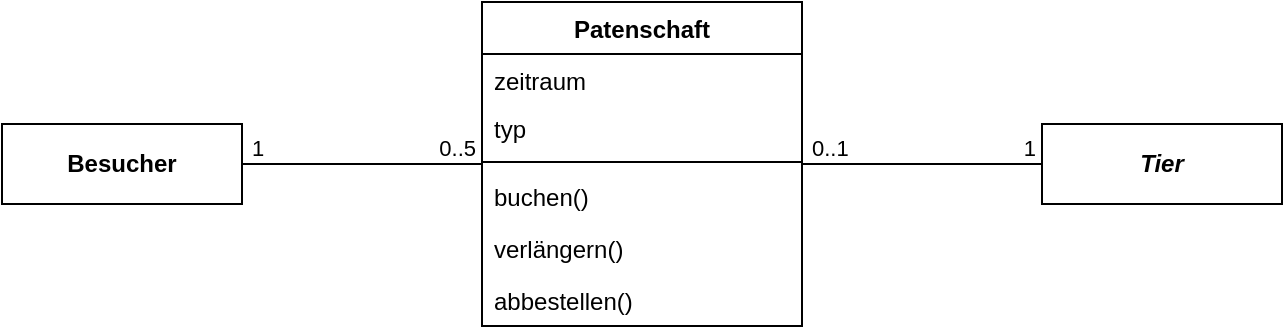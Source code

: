 <mxfile version="24.3.0" type="device">
  <diagram name="Seite-1" id="wlS4hwImjeKEcYyTs1Ia">
    <mxGraphModel dx="1050" dy="566" grid="1" gridSize="10" guides="1" tooltips="1" connect="1" arrows="1" fold="1" page="1" pageScale="1" pageWidth="827" pageHeight="1169" math="0" shadow="0">
      <root>
        <mxCell id="0" />
        <mxCell id="1" parent="0" />
        <mxCell id="-HCgSSspO8o6RxL8pHxS-1" value="Patenschaft" style="swimlane;fontStyle=1;align=center;verticalAlign=top;childLayout=stackLayout;horizontal=1;startSize=26;horizontalStack=0;resizeParent=1;resizeParentMax=0;resizeLast=0;collapsible=1;marginBottom=0;whiteSpace=wrap;html=1;" parent="1" vertex="1">
          <mxGeometry x="320" y="219" width="160" height="162" as="geometry" />
        </mxCell>
        <mxCell id="-HCgSSspO8o6RxL8pHxS-2" value="zeitraum" style="text;strokeColor=none;fillColor=none;align=left;verticalAlign=top;spacingLeft=4;spacingRight=4;overflow=hidden;rotatable=0;points=[[0,0.5],[1,0.5]];portConstraint=eastwest;whiteSpace=wrap;html=1;" parent="-HCgSSspO8o6RxL8pHxS-1" vertex="1">
          <mxGeometry y="26" width="160" height="24" as="geometry" />
        </mxCell>
        <mxCell id="-HCgSSspO8o6RxL8pHxS-3" value="typ" style="text;strokeColor=none;fillColor=none;align=left;verticalAlign=top;spacingLeft=4;spacingRight=4;overflow=hidden;rotatable=0;points=[[0,0.5],[1,0.5]];portConstraint=eastwest;whiteSpace=wrap;html=1;" parent="-HCgSSspO8o6RxL8pHxS-1" vertex="1">
          <mxGeometry y="50" width="160" height="26" as="geometry" />
        </mxCell>
        <mxCell id="-HCgSSspO8o6RxL8pHxS-4" value="" style="line;strokeWidth=1;fillColor=none;align=left;verticalAlign=middle;spacingTop=-1;spacingLeft=3;spacingRight=3;rotatable=0;labelPosition=right;points=[];portConstraint=eastwest;strokeColor=inherit;" parent="-HCgSSspO8o6RxL8pHxS-1" vertex="1">
          <mxGeometry y="76" width="160" height="8" as="geometry" />
        </mxCell>
        <mxCell id="-HCgSSspO8o6RxL8pHxS-5" value="buchen()" style="text;strokeColor=none;fillColor=none;align=left;verticalAlign=top;spacingLeft=4;spacingRight=4;overflow=hidden;rotatable=0;points=[[0,0.5],[1,0.5]];portConstraint=eastwest;whiteSpace=wrap;html=1;" parent="-HCgSSspO8o6RxL8pHxS-1" vertex="1">
          <mxGeometry y="84" width="160" height="26" as="geometry" />
        </mxCell>
        <mxCell id="-HCgSSspO8o6RxL8pHxS-6" value="verlängern()" style="text;strokeColor=none;fillColor=none;align=left;verticalAlign=top;spacingLeft=4;spacingRight=4;overflow=hidden;rotatable=0;points=[[0,0.5],[1,0.5]];portConstraint=eastwest;whiteSpace=wrap;html=1;" parent="-HCgSSspO8o6RxL8pHxS-1" vertex="1">
          <mxGeometry y="110" width="160" height="26" as="geometry" />
        </mxCell>
        <mxCell id="-HCgSSspO8o6RxL8pHxS-7" value="&lt;div&gt;abbestellen()&lt;/div&gt;" style="text;strokeColor=none;fillColor=none;align=left;verticalAlign=top;spacingLeft=4;spacingRight=4;overflow=hidden;rotatable=0;points=[[0,0.5],[1,0.5]];portConstraint=eastwest;whiteSpace=wrap;html=1;" parent="-HCgSSspO8o6RxL8pHxS-1" vertex="1">
          <mxGeometry y="136" width="160" height="26" as="geometry" />
        </mxCell>
        <mxCell id="-HCgSSspO8o6RxL8pHxS-8" value="Besucher" style="html=1;whiteSpace=wrap;fontStyle=1" parent="1" vertex="1">
          <mxGeometry x="80" y="280" width="120" height="40" as="geometry" />
        </mxCell>
        <mxCell id="-HCgSSspO8o6RxL8pHxS-9" value="Tier" style="html=1;whiteSpace=wrap;fontStyle=3" parent="1" vertex="1">
          <mxGeometry x="600" y="280" width="120" height="40" as="geometry" />
        </mxCell>
        <mxCell id="-HCgSSspO8o6RxL8pHxS-10" value="" style="endArrow=none;html=1;edgeStyle=orthogonalEdgeStyle;rounded=0;verticalAlign=top;labelBackgroundColor=none;" parent="1" source="-HCgSSspO8o6RxL8pHxS-8" target="-HCgSSspO8o6RxL8pHxS-1" edge="1">
          <mxGeometry relative="1" as="geometry">
            <mxPoint x="170" y="250" as="sourcePoint" />
            <mxPoint x="140" y="460" as="targetPoint" />
          </mxGeometry>
        </mxCell>
        <mxCell id="-HCgSSspO8o6RxL8pHxS-11" value="1" style="edgeLabel;resizable=0;html=1;align=left;verticalAlign=bottom;spacingLeft=3;labelBackgroundColor=none;" parent="-HCgSSspO8o6RxL8pHxS-10" connectable="0" vertex="1">
          <mxGeometry x="-1" relative="1" as="geometry" />
        </mxCell>
        <mxCell id="-HCgSSspO8o6RxL8pHxS-12" value="0..5" style="edgeLabel;resizable=0;html=1;align=right;verticalAlign=bottom;spacingRight=3;labelBackgroundColor=none;" parent="-HCgSSspO8o6RxL8pHxS-10" connectable="0" vertex="1">
          <mxGeometry x="1" relative="1" as="geometry" />
        </mxCell>
        <mxCell id="-HCgSSspO8o6RxL8pHxS-14" value="" style="endArrow=none;html=1;edgeStyle=orthogonalEdgeStyle;rounded=0;verticalAlign=top;labelBackgroundColor=none;" parent="1" source="-HCgSSspO8o6RxL8pHxS-1" target="-HCgSSspO8o6RxL8pHxS-9" edge="1">
          <mxGeometry relative="1" as="geometry">
            <mxPoint x="210" y="310" as="sourcePoint" />
            <mxPoint x="330" y="310" as="targetPoint" />
          </mxGeometry>
        </mxCell>
        <mxCell id="-HCgSSspO8o6RxL8pHxS-15" value="0..1" style="edgeLabel;resizable=0;html=1;align=left;verticalAlign=bottom;spacingLeft=3;labelBackgroundColor=none;" parent="-HCgSSspO8o6RxL8pHxS-14" connectable="0" vertex="1">
          <mxGeometry x="-1" relative="1" as="geometry" />
        </mxCell>
        <mxCell id="-HCgSSspO8o6RxL8pHxS-16" value="1" style="edgeLabel;resizable=0;html=1;align=right;verticalAlign=bottom;spacingRight=3;labelBackgroundColor=none;" parent="-HCgSSspO8o6RxL8pHxS-14" connectable="0" vertex="1">
          <mxGeometry x="1" relative="1" as="geometry" />
        </mxCell>
      </root>
    </mxGraphModel>
  </diagram>
</mxfile>
